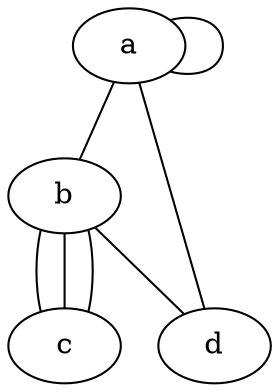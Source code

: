 graph {
    a b c d;
    
    a -- a
    a -- b
    a -- d

    b -- c
    b -- c
    b -- c
    b -- d
}
